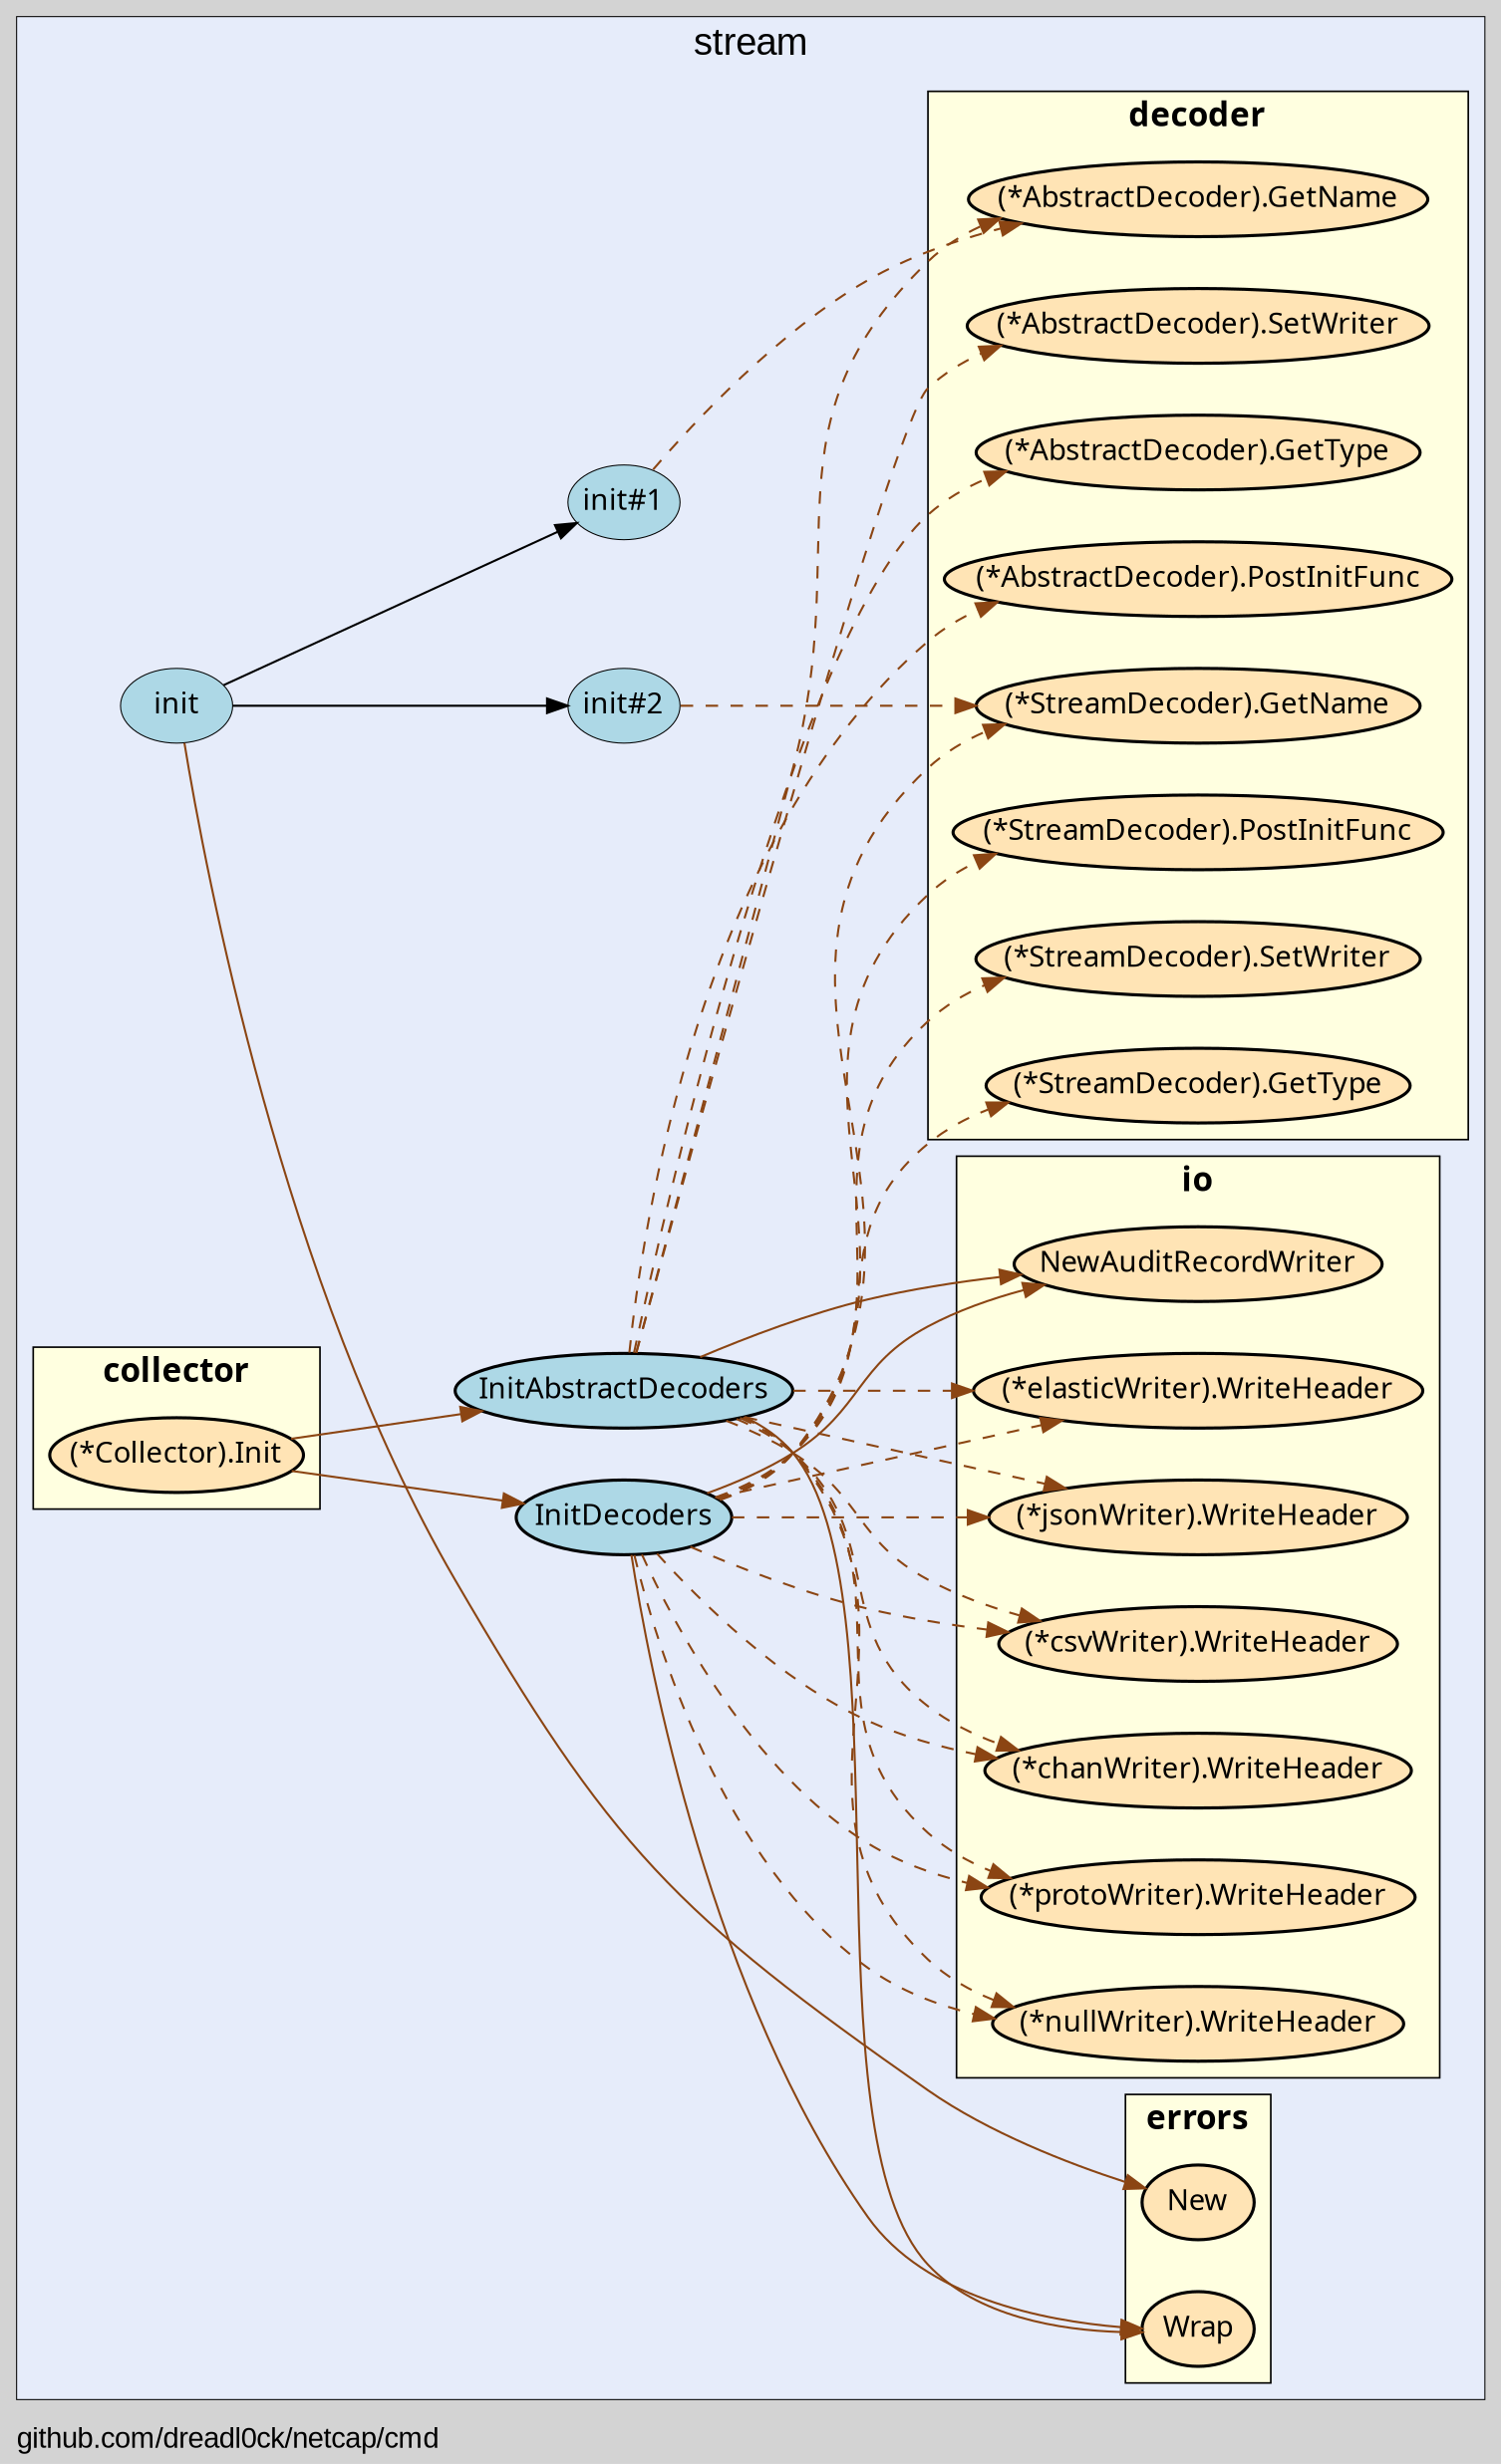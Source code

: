 digraph gocallvis {
    label="github.com/dreadl0ck/netcap/cmd";
    labeljust="l";
    fontname="Arial";
    fontsize="14";
    rankdir="LR";
    bgcolor="lightgray";
    style="solid";
    penwidth="0.5";
    pad="0.0";
    nodesep="0.35";

    node [shape="ellipse" style="filled" fillcolor="honeydew" fontname="Verdana" penwidth="1.0" margin="0.05,0.0"];
    edge [minlen="2"]

    subgraph "cluster_focus" {
        bgcolor="#e6ecfa";
label="stream";
labelloc="t";
labeljust="c";
fontsize="18";
        
        "github.com/dreadl0ck/netcap/decoder/stream.InitDecoders" [ fillcolor="lightblue" label="InitDecoders" penwidth="1.5" ]
        "github.com/dreadl0ck/netcap/decoder/stream.InitAbstractDecoders" [ label="InitAbstractDecoders" penwidth="1.5" fillcolor="lightblue" ]
        "github.com/dreadl0ck/netcap/decoder/stream.init#1" [ label="init#1" penwidth="0.5" fillcolor="lightblue" ]
        "github.com/dreadl0ck/netcap/decoder/stream.init" [ label="init" penwidth="0.5" fillcolor="lightblue" ]
        "github.com/dreadl0ck/netcap/decoder/stream.init#2" [ label="init#2" penwidth="0.5" fillcolor="lightblue" ]
        
        subgraph "cluster_github.com/dreadl0ck/netcap/collector" {
        fontsize="16";
fillcolor="lightyellow";
rank="sink";
label="collector";
penwidth="0.8";
style="filled";
fontname="Tahoma bold";
URL="/?f=github.com/dreadl0ck/netcap/collector";
tooltip="package: github.com/dreadl0ck/netcap/collector";
        
        "(*github.com/dreadl0ck/netcap/collector.Collector).Init" [ fillcolor="moccasin" label="(*Collector).Init" penwidth="1.5" ]
        
    }

        subgraph "cluster_github.com/dreadl0ck/netcap/decoder" {
        fontsize="16";
fontname="Tahoma bold";
penwidth="0.8";
style="filled";
fillcolor="lightyellow";
rank="sink";
label="decoder";
URL="/?f=github.com/dreadl0ck/netcap/decoder";
tooltip="package: github.com/dreadl0ck/netcap/decoder";
        
        "(*github.com/dreadl0ck/netcap/decoder.StreamDecoder).GetName" [ penwidth="1.5" fillcolor="moccasin" label="(*StreamDecoder).GetName" ]
        "(*github.com/dreadl0ck/netcap/decoder.StreamDecoder).GetType" [ fillcolor="moccasin" label="(*StreamDecoder).GetType" penwidth="1.5" ]
        "(*github.com/dreadl0ck/netcap/decoder.StreamDecoder).SetWriter" [ label="(*StreamDecoder).SetWriter" penwidth="1.5" fillcolor="moccasin" ]
        "(*github.com/dreadl0ck/netcap/decoder.StreamDecoder).PostInitFunc" [ fillcolor="moccasin" label="(*StreamDecoder).PostInitFunc" penwidth="1.5" ]
        "(*github.com/dreadl0ck/netcap/decoder.AbstractDecoder).GetName" [ fillcolor="moccasin" label="(*AbstractDecoder).GetName" penwidth="1.5" ]
        "(*github.com/dreadl0ck/netcap/decoder.AbstractDecoder).GetType" [ fillcolor="moccasin" label="(*AbstractDecoder).GetType" penwidth="1.5" ]
        "(*github.com/dreadl0ck/netcap/decoder.AbstractDecoder).SetWriter" [ penwidth="1.5" fillcolor="moccasin" label="(*AbstractDecoder).SetWriter" ]
        "(*github.com/dreadl0ck/netcap/decoder.AbstractDecoder).PostInitFunc" [ label="(*AbstractDecoder).PostInitFunc" penwidth="1.5" fillcolor="moccasin" ]
        
    }

        subgraph "cluster_github.com/dreadl0ck/netcap/io" {
        style="filled";
fillcolor="lightyellow";
label="io";
URL="/?f=github.com/dreadl0ck/netcap/io";
tooltip="package: github.com/dreadl0ck/netcap/io";
penwidth="0.8";
fontsize="16";
fontname="Tahoma bold";
rank="sink";
        
        "github.com/dreadl0ck/netcap/io.NewAuditRecordWriter" [ fillcolor="moccasin" label="NewAuditRecordWriter" penwidth="1.5" ]
        "(*github.com/dreadl0ck/netcap/io.protoWriter).WriteHeader" [ fillcolor="moccasin" label="(*protoWriter).WriteHeader" penwidth="1.5" ]
        "(*github.com/dreadl0ck/netcap/io.csvWriter).WriteHeader" [ fillcolor="moccasin" label="(*csvWriter).WriteHeader" penwidth="1.5" ]
        "(*github.com/dreadl0ck/netcap/io.elasticWriter).WriteHeader" [ fillcolor="moccasin" label="(*elasticWriter).WriteHeader" penwidth="1.5" ]
        "(*github.com/dreadl0ck/netcap/io.nullWriter).WriteHeader" [ fillcolor="moccasin" label="(*nullWriter).WriteHeader" penwidth="1.5" ]
        "(*github.com/dreadl0ck/netcap/io.jsonWriter).WriteHeader" [ label="(*jsonWriter).WriteHeader" penwidth="1.5" fillcolor="moccasin" ]
        "(*github.com/dreadl0ck/netcap/io.chanWriter).WriteHeader" [ penwidth="1.5" fillcolor="moccasin" label="(*chanWriter).WriteHeader" ]
        
    }

        subgraph "cluster_github.com/pkg/errors" {
        tooltip="package: github.com/pkg/errors";
penwidth="0.8";
fillcolor="lightyellow";
fontname="Tahoma bold";
rank="sink";
fontsize="16";
style="filled";
label="errors";
URL="/?f=github.com/pkg/errors";
        
        "github.com/pkg/errors.Wrap" [ fillcolor="moccasin" label="Wrap" penwidth="1.5" ]
        "github.com/pkg/errors.New" [ fillcolor="moccasin" label="New" penwidth="1.5" ]
        
    }

    }

    "github.com/dreadl0ck/netcap/decoder/stream.InitDecoders" -> "github.com/pkg/errors.Wrap" [ color="saddlebrown" ]
    "github.com/dreadl0ck/netcap/decoder/stream.InitDecoders" -> "github.com/dreadl0ck/netcap/io.NewAuditRecordWriter" [ color="saddlebrown" ]
    "github.com/dreadl0ck/netcap/decoder/stream.InitDecoders" -> "(*github.com/dreadl0ck/netcap/decoder.StreamDecoder).GetName" [ style="dashed" color="saddlebrown" ]
    "github.com/dreadl0ck/netcap/decoder/stream.InitDecoders" -> "(*github.com/dreadl0ck/netcap/decoder.StreamDecoder).GetType" [ style="dashed" color="saddlebrown" ]
    "github.com/dreadl0ck/netcap/decoder/stream.InitDecoders" -> "(*github.com/dreadl0ck/netcap/decoder.StreamDecoder).SetWriter" [ style="dashed" color="saddlebrown" ]
    "github.com/dreadl0ck/netcap/decoder/stream.InitDecoders" -> "(*github.com/dreadl0ck/netcap/decoder.StreamDecoder).PostInitFunc" [ color="saddlebrown" style="dashed" ]
    "github.com/dreadl0ck/netcap/decoder/stream.InitDecoders" -> "(*github.com/dreadl0ck/netcap/io.protoWriter).WriteHeader" [ style="dashed" color="saddlebrown" ]
    "github.com/dreadl0ck/netcap/decoder/stream.InitDecoders" -> "(*github.com/dreadl0ck/netcap/io.csvWriter).WriteHeader" [ style="dashed" color="saddlebrown" ]
    "github.com/dreadl0ck/netcap/decoder/stream.InitDecoders" -> "(*github.com/dreadl0ck/netcap/io.elasticWriter).WriteHeader" [ style="dashed" color="saddlebrown" ]
    "github.com/dreadl0ck/netcap/decoder/stream.InitDecoders" -> "(*github.com/dreadl0ck/netcap/io.nullWriter).WriteHeader" [ style="dashed" color="saddlebrown" ]
    "github.com/dreadl0ck/netcap/decoder/stream.InitDecoders" -> "(*github.com/dreadl0ck/netcap/io.jsonWriter).WriteHeader" [ style="dashed" color="saddlebrown" ]
    "github.com/dreadl0ck/netcap/decoder/stream.InitDecoders" -> "(*github.com/dreadl0ck/netcap/io.chanWriter).WriteHeader" [ style="dashed" color="saddlebrown" ]
    "(*github.com/dreadl0ck/netcap/collector.Collector).Init" -> "github.com/dreadl0ck/netcap/decoder/stream.InitDecoders" [ color="saddlebrown" ]
    "github.com/dreadl0ck/netcap/decoder/stream.InitAbstractDecoders" -> "github.com/pkg/errors.Wrap" [ color="saddlebrown" ]
    "github.com/dreadl0ck/netcap/decoder/stream.InitAbstractDecoders" -> "github.com/dreadl0ck/netcap/io.NewAuditRecordWriter" [ color="saddlebrown" ]
    "github.com/dreadl0ck/netcap/decoder/stream.InitAbstractDecoders" -> "(*github.com/dreadl0ck/netcap/decoder.AbstractDecoder).GetName" [ style="dashed" color="saddlebrown" ]
    "github.com/dreadl0ck/netcap/decoder/stream.InitAbstractDecoders" -> "(*github.com/dreadl0ck/netcap/decoder.AbstractDecoder).GetType" [ style="dashed" color="saddlebrown" ]
    "github.com/dreadl0ck/netcap/decoder/stream.InitAbstractDecoders" -> "(*github.com/dreadl0ck/netcap/decoder.AbstractDecoder).SetWriter" [ style="dashed" color="saddlebrown" ]
    "github.com/dreadl0ck/netcap/decoder/stream.InitAbstractDecoders" -> "(*github.com/dreadl0ck/netcap/decoder.AbstractDecoder).PostInitFunc" [ style="dashed" color="saddlebrown" ]
    "github.com/dreadl0ck/netcap/decoder/stream.InitAbstractDecoders" -> "(*github.com/dreadl0ck/netcap/io.protoWriter).WriteHeader" [ style="dashed" color="saddlebrown" ]
    "github.com/dreadl0ck/netcap/decoder/stream.InitAbstractDecoders" -> "(*github.com/dreadl0ck/netcap/io.csvWriter).WriteHeader" [ style="dashed" color="saddlebrown" ]
    "github.com/dreadl0ck/netcap/decoder/stream.InitAbstractDecoders" -> "(*github.com/dreadl0ck/netcap/io.elasticWriter).WriteHeader" [ style="dashed" color="saddlebrown" ]
    "github.com/dreadl0ck/netcap/decoder/stream.InitAbstractDecoders" -> "(*github.com/dreadl0ck/netcap/io.nullWriter).WriteHeader" [ style="dashed" color="saddlebrown" ]
    "github.com/dreadl0ck/netcap/decoder/stream.InitAbstractDecoders" -> "(*github.com/dreadl0ck/netcap/io.jsonWriter).WriteHeader" [ style="dashed" color="saddlebrown" ]
    "github.com/dreadl0ck/netcap/decoder/stream.InitAbstractDecoders" -> "(*github.com/dreadl0ck/netcap/io.chanWriter).WriteHeader" [ style="dashed" color="saddlebrown" ]
    "(*github.com/dreadl0ck/netcap/collector.Collector).Init" -> "github.com/dreadl0ck/netcap/decoder/stream.InitAbstractDecoders" [ color="saddlebrown" ]
    "github.com/dreadl0ck/netcap/decoder/stream.init#1" -> "(*github.com/dreadl0ck/netcap/decoder.AbstractDecoder).GetName" [ color="saddlebrown" style="dashed" ]
    "github.com/dreadl0ck/netcap/decoder/stream.init" -> "github.com/pkg/errors.New" [ color="saddlebrown" ]
    "github.com/dreadl0ck/netcap/decoder/stream.init" -> "github.com/dreadl0ck/netcap/decoder/stream.init#1" [  ]
    "github.com/dreadl0ck/netcap/decoder/stream.init#2" -> "(*github.com/dreadl0ck/netcap/decoder.StreamDecoder).GetName" [ style="dashed" color="saddlebrown" ]
    "github.com/dreadl0ck/netcap/decoder/stream.init" -> "github.com/dreadl0ck/netcap/decoder/stream.init#2" [  ]
}
